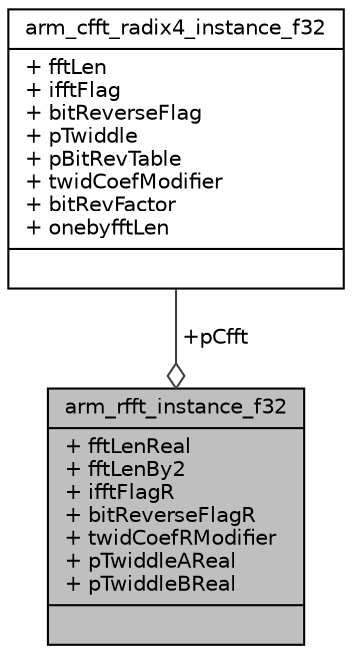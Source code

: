 digraph "arm_rfft_instance_f32"
{
  edge [fontname="Helvetica",fontsize="10",labelfontname="Helvetica",labelfontsize="10"];
  node [fontname="Helvetica",fontsize="10",shape=record];
  Node1 [label="{arm_rfft_instance_f32\n|+ fftLenReal\l+ fftLenBy2\l+ ifftFlagR\l+ bitReverseFlagR\l+ twidCoefRModifier\l+ pTwiddleAReal\l+ pTwiddleBReal\l|}",height=0.2,width=0.4,color="black", fillcolor="grey75", style="filled", fontcolor="black"];
  Node2 -> Node1 [color="grey25",fontsize="10",style="solid",label=" +pCfft" ,arrowhead="odiamond",fontname="Helvetica"];
  Node2 [label="{arm_cfft_radix4_instance_f32\n|+ fftLen\l+ ifftFlag\l+ bitReverseFlag\l+ pTwiddle\l+ pBitRevTable\l+ twidCoefModifier\l+ bitRevFactor\l+ onebyfftLen\l|}",height=0.2,width=0.4,color="black", fillcolor="white", style="filled",URL="$structarm__cfft__radix4__instance__f32.html",tooltip="Instance structure for the floating-point CFFT/CIFFT function. "];
}
